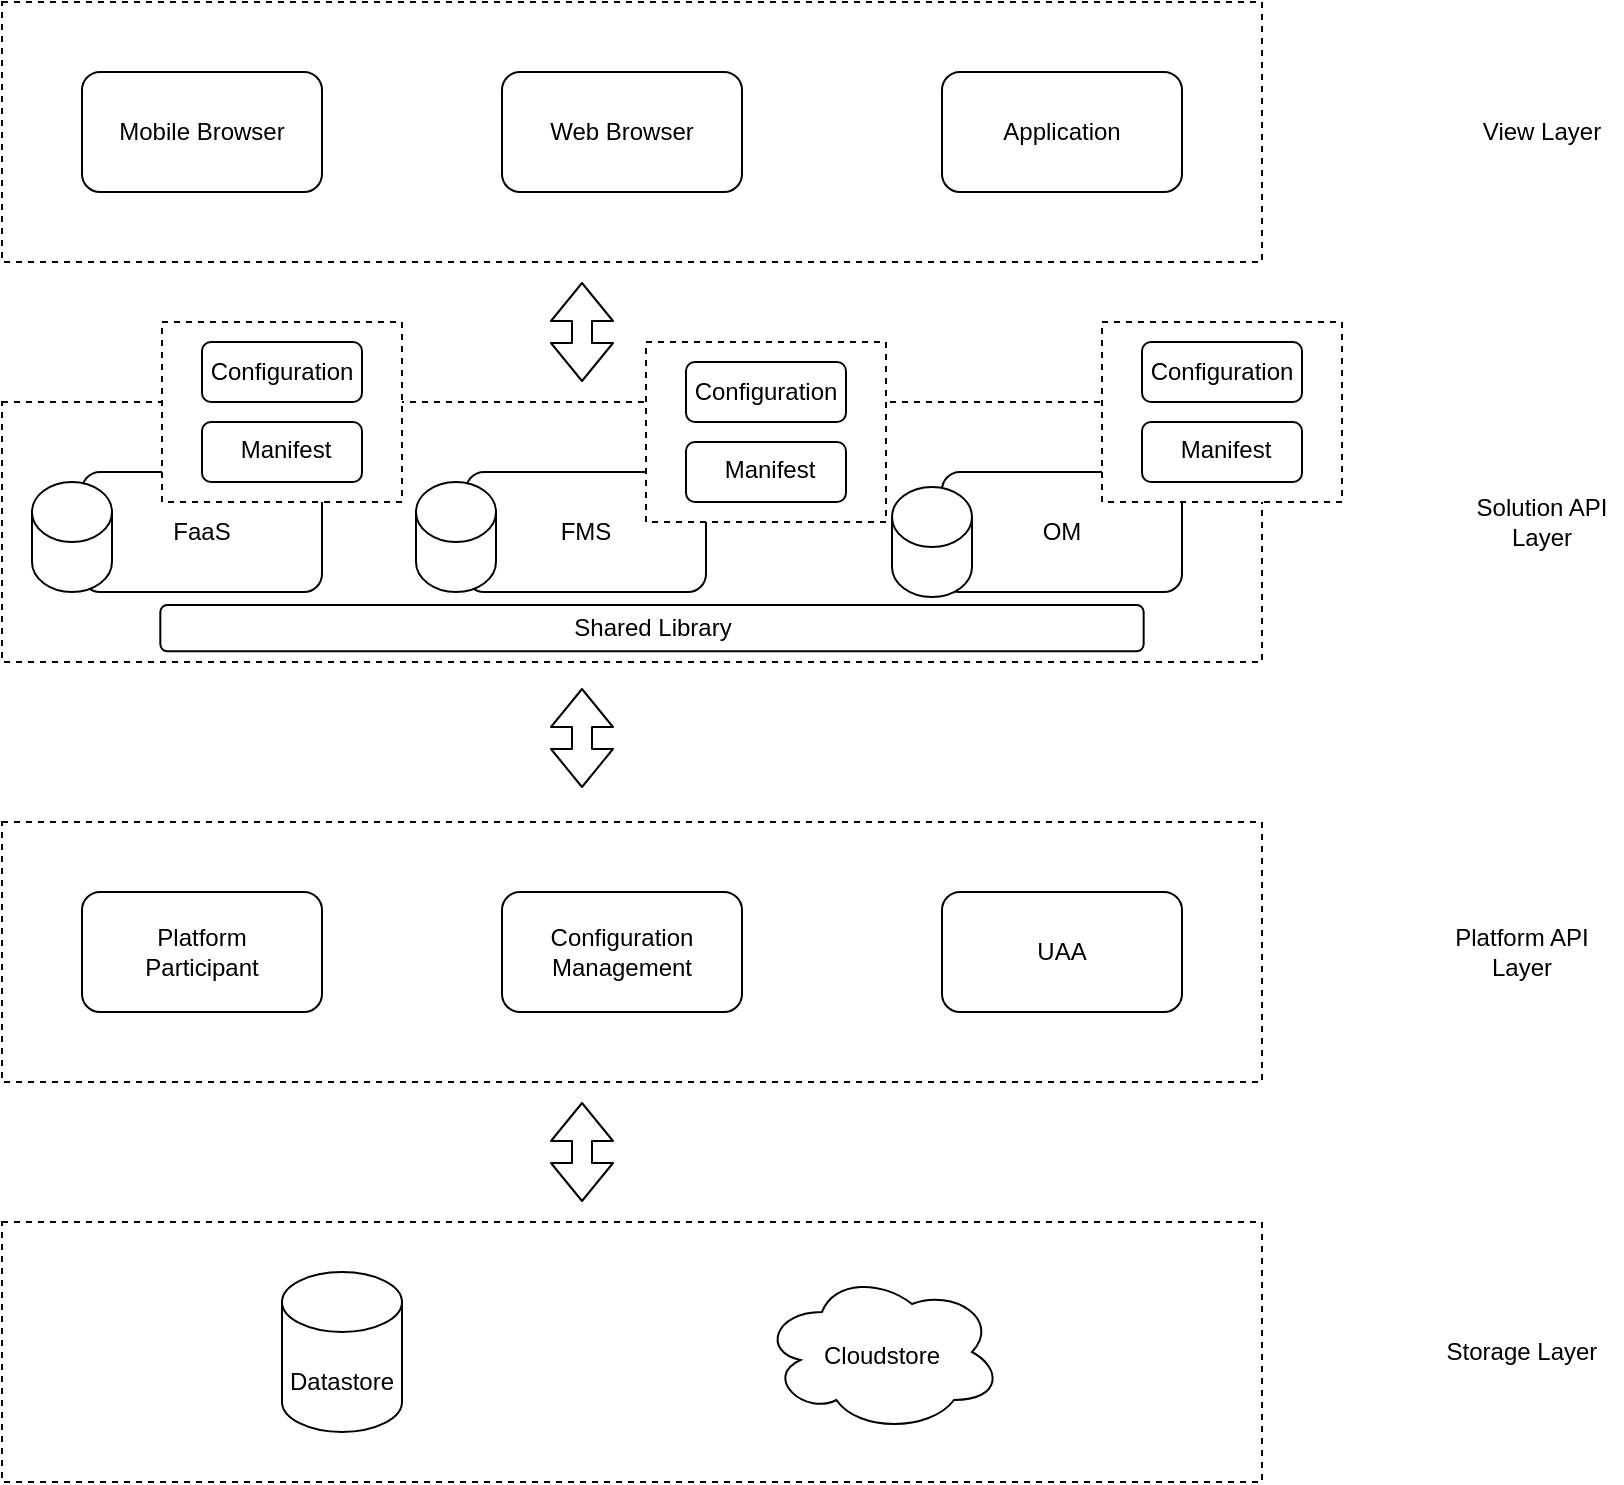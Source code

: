 <mxfile version="14.6.11" type="github">
  <diagram id="d1ab7348-05c3-a1e3-ca4d-12c340fd6b49" name="Page-1">
    <mxGraphModel dx="1350" dy="774" grid="1" gridSize="10" guides="1" tooltips="1" connect="1" arrows="1" fold="1" page="1" pageScale="1" pageWidth="1169" pageHeight="827" background="#ffffff" math="0" shadow="0">
      <root>
        <mxCell id="0" />
        <mxCell id="1" parent="0" />
        <mxCell id="44_QHsM1Jb9pdZEY4SZs-172" value="" style="group" vertex="1" connectable="0" parent="1">
          <mxGeometry x="290" y="140" width="630" height="130" as="geometry" />
        </mxCell>
        <mxCell id="44_QHsM1Jb9pdZEY4SZs-164" value="" style="rounded=0;whiteSpace=wrap;html=1;dashed=1;" vertex="1" parent="44_QHsM1Jb9pdZEY4SZs-172">
          <mxGeometry width="630" height="130" as="geometry" />
        </mxCell>
        <mxCell id="44_QHsM1Jb9pdZEY4SZs-165" value="" style="rounded=1;whiteSpace=wrap;html=1;" vertex="1" parent="44_QHsM1Jb9pdZEY4SZs-172">
          <mxGeometry x="40" y="35" width="120" height="60" as="geometry" />
        </mxCell>
        <mxCell id="44_QHsM1Jb9pdZEY4SZs-166" value="" style="rounded=1;whiteSpace=wrap;html=1;" vertex="1" parent="44_QHsM1Jb9pdZEY4SZs-172">
          <mxGeometry x="250" y="35" width="120" height="60" as="geometry" />
        </mxCell>
        <mxCell id="44_QHsM1Jb9pdZEY4SZs-167" value="" style="rounded=1;whiteSpace=wrap;html=1;" vertex="1" parent="44_QHsM1Jb9pdZEY4SZs-172">
          <mxGeometry x="470" y="35" width="120" height="60" as="geometry" />
        </mxCell>
        <mxCell id="44_QHsM1Jb9pdZEY4SZs-168" value="Mobile Browser" style="text;html=1;strokeColor=none;fillColor=none;align=center;verticalAlign=middle;whiteSpace=wrap;rounded=0;" vertex="1" parent="44_QHsM1Jb9pdZEY4SZs-172">
          <mxGeometry x="55" y="55" width="90" height="20" as="geometry" />
        </mxCell>
        <mxCell id="44_QHsM1Jb9pdZEY4SZs-169" value="Web Browser" style="text;html=1;strokeColor=none;fillColor=none;align=center;verticalAlign=middle;whiteSpace=wrap;rounded=0;" vertex="1" parent="44_QHsM1Jb9pdZEY4SZs-172">
          <mxGeometry x="265" y="55" width="90" height="20" as="geometry" />
        </mxCell>
        <mxCell id="44_QHsM1Jb9pdZEY4SZs-171" value="Application" style="text;html=1;strokeColor=none;fillColor=none;align=center;verticalAlign=middle;whiteSpace=wrap;rounded=0;" vertex="1" parent="44_QHsM1Jb9pdZEY4SZs-172">
          <mxGeometry x="485" y="55" width="90" height="20" as="geometry" />
        </mxCell>
        <mxCell id="44_QHsM1Jb9pdZEY4SZs-173" value="" style="group" vertex="1" connectable="0" parent="1">
          <mxGeometry x="290" y="340" width="630" height="140" as="geometry" />
        </mxCell>
        <mxCell id="44_QHsM1Jb9pdZEY4SZs-174" value="" style="rounded=0;whiteSpace=wrap;html=1;dashed=1;" vertex="1" parent="44_QHsM1Jb9pdZEY4SZs-173">
          <mxGeometry width="630" height="130" as="geometry" />
        </mxCell>
        <mxCell id="44_QHsM1Jb9pdZEY4SZs-175" value="" style="rounded=1;whiteSpace=wrap;html=1;" vertex="1" parent="44_QHsM1Jb9pdZEY4SZs-173">
          <mxGeometry x="40" y="35" width="120" height="60" as="geometry" />
        </mxCell>
        <mxCell id="44_QHsM1Jb9pdZEY4SZs-176" value="" style="rounded=1;whiteSpace=wrap;html=1;" vertex="1" parent="44_QHsM1Jb9pdZEY4SZs-173">
          <mxGeometry x="232" y="35" width="120" height="60" as="geometry" />
        </mxCell>
        <mxCell id="44_QHsM1Jb9pdZEY4SZs-177" value="" style="rounded=1;whiteSpace=wrap;html=1;" vertex="1" parent="44_QHsM1Jb9pdZEY4SZs-173">
          <mxGeometry x="470" y="35" width="120" height="60" as="geometry" />
        </mxCell>
        <mxCell id="44_QHsM1Jb9pdZEY4SZs-178" value="FaaS" style="text;html=1;strokeColor=none;fillColor=none;align=center;verticalAlign=middle;whiteSpace=wrap;rounded=0;" vertex="1" parent="44_QHsM1Jb9pdZEY4SZs-173">
          <mxGeometry x="55" y="55" width="90" height="20" as="geometry" />
        </mxCell>
        <mxCell id="44_QHsM1Jb9pdZEY4SZs-179" value="FMS" style="text;html=1;strokeColor=none;fillColor=none;align=center;verticalAlign=middle;whiteSpace=wrap;rounded=0;" vertex="1" parent="44_QHsM1Jb9pdZEY4SZs-173">
          <mxGeometry x="247" y="55" width="90" height="20" as="geometry" />
        </mxCell>
        <mxCell id="44_QHsM1Jb9pdZEY4SZs-180" value="OM" style="text;html=1;strokeColor=none;fillColor=none;align=center;verticalAlign=middle;whiteSpace=wrap;rounded=0;" vertex="1" parent="44_QHsM1Jb9pdZEY4SZs-173">
          <mxGeometry x="485" y="55" width="90" height="20" as="geometry" />
        </mxCell>
        <mxCell id="44_QHsM1Jb9pdZEY4SZs-209" value="" style="group" vertex="1" connectable="0" parent="44_QHsM1Jb9pdZEY4SZs-173">
          <mxGeometry x="30" y="90" width="590" height="50" as="geometry" />
        </mxCell>
        <mxCell id="44_QHsM1Jb9pdZEY4SZs-206" value="" style="rounded=1;whiteSpace=wrap;html=1;" vertex="1" parent="44_QHsM1Jb9pdZEY4SZs-209">
          <mxGeometry x="49.167" y="11.538" width="491.667" height="23.077" as="geometry" />
        </mxCell>
        <mxCell id="44_QHsM1Jb9pdZEY4SZs-207" value="Shared Library" style="text;html=1;strokeColor=none;fillColor=none;align=center;verticalAlign=middle;whiteSpace=wrap;rounded=0;" vertex="1" parent="44_QHsM1Jb9pdZEY4SZs-209">
          <mxGeometry x="196.667" y="19.231" width="196.667" height="7.692" as="geometry" />
        </mxCell>
        <mxCell id="44_QHsM1Jb9pdZEY4SZs-253" value="" style="group" vertex="1" connectable="0" parent="44_QHsM1Jb9pdZEY4SZs-173">
          <mxGeometry x="340" y="-30" width="120" height="90" as="geometry" />
        </mxCell>
        <mxCell id="44_QHsM1Jb9pdZEY4SZs-223" value="" style="rounded=0;whiteSpace=wrap;html=1;dashed=1;" vertex="1" parent="44_QHsM1Jb9pdZEY4SZs-253">
          <mxGeometry x="-18" width="120.0" height="90" as="geometry" />
        </mxCell>
        <mxCell id="44_QHsM1Jb9pdZEY4SZs-224" value="" style="rounded=1;whiteSpace=wrap;html=1;" vertex="1" parent="44_QHsM1Jb9pdZEY4SZs-253">
          <mxGeometry x="2" y="10" width="80" height="30" as="geometry" />
        </mxCell>
        <mxCell id="44_QHsM1Jb9pdZEY4SZs-225" value="Configuration" style="text;html=1;strokeColor=none;fillColor=none;align=center;verticalAlign=middle;whiteSpace=wrap;rounded=0;" vertex="1" parent="44_QHsM1Jb9pdZEY4SZs-253">
          <mxGeometry x="22" y="18.075" width="40" height="13.846" as="geometry" />
        </mxCell>
        <mxCell id="44_QHsM1Jb9pdZEY4SZs-244" style="edgeStyle=orthogonalEdgeStyle;rounded=0;orthogonalLoop=1;jettySize=auto;html=1;exitX=0.5;exitY=1;exitDx=0;exitDy=0;" edge="1" parent="44_QHsM1Jb9pdZEY4SZs-253" source="44_QHsM1Jb9pdZEY4SZs-224" target="44_QHsM1Jb9pdZEY4SZs-224">
          <mxGeometry x="-10" y="-140" as="geometry" />
        </mxCell>
        <mxCell id="44_QHsM1Jb9pdZEY4SZs-249" value="" style="rounded=1;whiteSpace=wrap;html=1;" vertex="1" parent="44_QHsM1Jb9pdZEY4SZs-253">
          <mxGeometry x="2" y="50" width="80" height="30" as="geometry" />
        </mxCell>
        <mxCell id="44_QHsM1Jb9pdZEY4SZs-250" value="Manifest" style="text;html=1;strokeColor=none;fillColor=none;align=center;verticalAlign=middle;whiteSpace=wrap;rounded=0;" vertex="1" parent="44_QHsM1Jb9pdZEY4SZs-253">
          <mxGeometry x="24" y="56.615" width="40" height="13.846" as="geometry" />
        </mxCell>
        <mxCell id="44_QHsM1Jb9pdZEY4SZs-251" style="edgeStyle=orthogonalEdgeStyle;rounded=0;orthogonalLoop=1;jettySize=auto;html=1;exitX=0.5;exitY=1;exitDx=0;exitDy=0;" edge="1" parent="44_QHsM1Jb9pdZEY4SZs-253" source="44_QHsM1Jb9pdZEY4SZs-249" target="44_QHsM1Jb9pdZEY4SZs-249">
          <mxGeometry y="20" as="geometry" />
        </mxCell>
        <mxCell id="44_QHsM1Jb9pdZEY4SZs-305" value="" style="shape=cylinder3;whiteSpace=wrap;html=1;boundedLbl=1;backgroundOutline=1;size=15;" vertex="1" parent="44_QHsM1Jb9pdZEY4SZs-173">
          <mxGeometry x="15" y="40" width="40" height="55" as="geometry" />
        </mxCell>
        <mxCell id="44_QHsM1Jb9pdZEY4SZs-304" value="" style="shape=cylinder3;whiteSpace=wrap;html=1;boundedLbl=1;backgroundOutline=1;size=15;" vertex="1" parent="44_QHsM1Jb9pdZEY4SZs-173">
          <mxGeometry x="207" y="40" width="40" height="55" as="geometry" />
        </mxCell>
        <mxCell id="44_QHsM1Jb9pdZEY4SZs-280" value="" style="shape=cylinder3;whiteSpace=wrap;html=1;boundedLbl=1;backgroundOutline=1;size=15;" vertex="1" parent="44_QHsM1Jb9pdZEY4SZs-173">
          <mxGeometry x="445" y="42.5" width="40" height="55" as="geometry" />
        </mxCell>
        <mxCell id="44_QHsM1Jb9pdZEY4SZs-181" value="" style="group" vertex="1" connectable="0" parent="1">
          <mxGeometry x="290" y="550" width="630" height="130" as="geometry" />
        </mxCell>
        <mxCell id="44_QHsM1Jb9pdZEY4SZs-182" value="" style="rounded=0;whiteSpace=wrap;html=1;dashed=1;" vertex="1" parent="44_QHsM1Jb9pdZEY4SZs-181">
          <mxGeometry width="630" height="130" as="geometry" />
        </mxCell>
        <mxCell id="44_QHsM1Jb9pdZEY4SZs-183" value="" style="rounded=1;whiteSpace=wrap;html=1;" vertex="1" parent="44_QHsM1Jb9pdZEY4SZs-181">
          <mxGeometry x="40" y="35" width="120" height="60" as="geometry" />
        </mxCell>
        <mxCell id="44_QHsM1Jb9pdZEY4SZs-184" value="" style="rounded=1;whiteSpace=wrap;html=1;" vertex="1" parent="44_QHsM1Jb9pdZEY4SZs-181">
          <mxGeometry x="250" y="35" width="120" height="60" as="geometry" />
        </mxCell>
        <mxCell id="44_QHsM1Jb9pdZEY4SZs-185" value="" style="rounded=1;whiteSpace=wrap;html=1;" vertex="1" parent="44_QHsM1Jb9pdZEY4SZs-181">
          <mxGeometry x="470" y="35" width="120" height="60" as="geometry" />
        </mxCell>
        <mxCell id="44_QHsM1Jb9pdZEY4SZs-186" value="Platform Participant" style="text;html=1;strokeColor=none;fillColor=none;align=center;verticalAlign=middle;whiteSpace=wrap;rounded=0;" vertex="1" parent="44_QHsM1Jb9pdZEY4SZs-181">
          <mxGeometry x="55" y="55" width="90" height="20" as="geometry" />
        </mxCell>
        <mxCell id="44_QHsM1Jb9pdZEY4SZs-187" value="&lt;span&gt;Configuration Management&lt;/span&gt;" style="text;html=1;strokeColor=none;fillColor=none;align=center;verticalAlign=middle;whiteSpace=wrap;rounded=0;" vertex="1" parent="44_QHsM1Jb9pdZEY4SZs-181">
          <mxGeometry x="265" y="55" width="90" height="20" as="geometry" />
        </mxCell>
        <mxCell id="44_QHsM1Jb9pdZEY4SZs-188" value="UAA" style="text;html=1;strokeColor=none;fillColor=none;align=center;verticalAlign=middle;whiteSpace=wrap;rounded=0;" vertex="1" parent="44_QHsM1Jb9pdZEY4SZs-181">
          <mxGeometry x="485" y="55" width="90" height="20" as="geometry" />
        </mxCell>
        <mxCell id="44_QHsM1Jb9pdZEY4SZs-190" value="" style="rounded=0;whiteSpace=wrap;html=1;dashed=1;" vertex="1" parent="1">
          <mxGeometry x="290" y="750" width="630" height="130" as="geometry" />
        </mxCell>
        <mxCell id="44_QHsM1Jb9pdZEY4SZs-197" value="" style="shape=cylinder3;whiteSpace=wrap;html=1;boundedLbl=1;backgroundOutline=1;size=15;" vertex="1" parent="1">
          <mxGeometry x="430" y="775" width="60" height="80" as="geometry" />
        </mxCell>
        <mxCell id="44_QHsM1Jb9pdZEY4SZs-200" value="" style="shape=flexArrow;endArrow=classic;startArrow=classic;html=1;" edge="1" parent="1">
          <mxGeometry width="100" height="100" relative="1" as="geometry">
            <mxPoint x="580" y="330" as="sourcePoint" />
            <mxPoint x="580" y="280" as="targetPoint" />
          </mxGeometry>
        </mxCell>
        <mxCell id="44_QHsM1Jb9pdZEY4SZs-203" value="" style="shape=flexArrow;endArrow=classic;startArrow=classic;html=1;" edge="1" parent="1">
          <mxGeometry width="100" height="100" relative="1" as="geometry">
            <mxPoint x="580" y="533" as="sourcePoint" />
            <mxPoint x="580" y="483" as="targetPoint" />
          </mxGeometry>
        </mxCell>
        <mxCell id="44_QHsM1Jb9pdZEY4SZs-204" value="" style="shape=flexArrow;endArrow=classic;startArrow=classic;html=1;" edge="1" parent="1">
          <mxGeometry width="100" height="100" relative="1" as="geometry">
            <mxPoint x="580" y="740" as="sourcePoint" />
            <mxPoint x="580" y="690" as="targetPoint" />
          </mxGeometry>
        </mxCell>
        <mxCell id="44_QHsM1Jb9pdZEY4SZs-255" value="" style="group" vertex="1" connectable="0" parent="1">
          <mxGeometry x="370" y="300" width="120" height="90" as="geometry" />
        </mxCell>
        <mxCell id="44_QHsM1Jb9pdZEY4SZs-256" value="" style="rounded=0;whiteSpace=wrap;html=1;dashed=1;" vertex="1" parent="44_QHsM1Jb9pdZEY4SZs-255">
          <mxGeometry width="120.0" height="90" as="geometry" />
        </mxCell>
        <mxCell id="44_QHsM1Jb9pdZEY4SZs-257" value="" style="rounded=1;whiteSpace=wrap;html=1;" vertex="1" parent="44_QHsM1Jb9pdZEY4SZs-255">
          <mxGeometry x="20" y="10" width="80" height="30" as="geometry" />
        </mxCell>
        <mxCell id="44_QHsM1Jb9pdZEY4SZs-258" value="Configuration" style="text;html=1;strokeColor=none;fillColor=none;align=center;verticalAlign=middle;whiteSpace=wrap;rounded=0;" vertex="1" parent="44_QHsM1Jb9pdZEY4SZs-255">
          <mxGeometry x="40" y="18.075" width="40" height="13.846" as="geometry" />
        </mxCell>
        <mxCell id="44_QHsM1Jb9pdZEY4SZs-259" style="edgeStyle=orthogonalEdgeStyle;rounded=0;orthogonalLoop=1;jettySize=auto;html=1;exitX=0.5;exitY=1;exitDx=0;exitDy=0;" edge="1" parent="44_QHsM1Jb9pdZEY4SZs-255" source="44_QHsM1Jb9pdZEY4SZs-257" target="44_QHsM1Jb9pdZEY4SZs-257">
          <mxGeometry x="-10" y="-140" as="geometry" />
        </mxCell>
        <mxCell id="44_QHsM1Jb9pdZEY4SZs-260" value="" style="rounded=1;whiteSpace=wrap;html=1;" vertex="1" parent="44_QHsM1Jb9pdZEY4SZs-255">
          <mxGeometry x="20" y="50" width="80" height="30" as="geometry" />
        </mxCell>
        <mxCell id="44_QHsM1Jb9pdZEY4SZs-261" value="Manifest" style="text;html=1;strokeColor=none;fillColor=none;align=center;verticalAlign=middle;whiteSpace=wrap;rounded=0;" vertex="1" parent="44_QHsM1Jb9pdZEY4SZs-255">
          <mxGeometry x="42" y="56.615" width="40" height="13.846" as="geometry" />
        </mxCell>
        <mxCell id="44_QHsM1Jb9pdZEY4SZs-262" style="edgeStyle=orthogonalEdgeStyle;rounded=0;orthogonalLoop=1;jettySize=auto;html=1;exitX=0.5;exitY=1;exitDx=0;exitDy=0;" edge="1" parent="44_QHsM1Jb9pdZEY4SZs-255" source="44_QHsM1Jb9pdZEY4SZs-260" target="44_QHsM1Jb9pdZEY4SZs-260">
          <mxGeometry y="20" as="geometry" />
        </mxCell>
        <mxCell id="44_QHsM1Jb9pdZEY4SZs-263" value="" style="group" vertex="1" connectable="0" parent="1">
          <mxGeometry x="840" y="300" width="120" height="90" as="geometry" />
        </mxCell>
        <mxCell id="44_QHsM1Jb9pdZEY4SZs-264" value="" style="rounded=0;whiteSpace=wrap;html=1;dashed=1;" vertex="1" parent="44_QHsM1Jb9pdZEY4SZs-263">
          <mxGeometry width="120.0" height="90" as="geometry" />
        </mxCell>
        <mxCell id="44_QHsM1Jb9pdZEY4SZs-265" value="" style="rounded=1;whiteSpace=wrap;html=1;" vertex="1" parent="44_QHsM1Jb9pdZEY4SZs-263">
          <mxGeometry x="20" y="10" width="80" height="30" as="geometry" />
        </mxCell>
        <mxCell id="44_QHsM1Jb9pdZEY4SZs-266" value="Configuration" style="text;html=1;strokeColor=none;fillColor=none;align=center;verticalAlign=middle;whiteSpace=wrap;rounded=0;" vertex="1" parent="44_QHsM1Jb9pdZEY4SZs-263">
          <mxGeometry x="40" y="18.075" width="40" height="13.846" as="geometry" />
        </mxCell>
        <mxCell id="44_QHsM1Jb9pdZEY4SZs-267" style="edgeStyle=orthogonalEdgeStyle;rounded=0;orthogonalLoop=1;jettySize=auto;html=1;exitX=0.5;exitY=1;exitDx=0;exitDy=0;" edge="1" parent="44_QHsM1Jb9pdZEY4SZs-263" source="44_QHsM1Jb9pdZEY4SZs-265" target="44_QHsM1Jb9pdZEY4SZs-265">
          <mxGeometry x="-10" y="-140" as="geometry" />
        </mxCell>
        <mxCell id="44_QHsM1Jb9pdZEY4SZs-268" value="" style="rounded=1;whiteSpace=wrap;html=1;" vertex="1" parent="44_QHsM1Jb9pdZEY4SZs-263">
          <mxGeometry x="20" y="50" width="80" height="30" as="geometry" />
        </mxCell>
        <mxCell id="44_QHsM1Jb9pdZEY4SZs-269" value="Manifest" style="text;html=1;strokeColor=none;fillColor=none;align=center;verticalAlign=middle;whiteSpace=wrap;rounded=0;" vertex="1" parent="44_QHsM1Jb9pdZEY4SZs-263">
          <mxGeometry x="42" y="56.615" width="40" height="13.846" as="geometry" />
        </mxCell>
        <mxCell id="44_QHsM1Jb9pdZEY4SZs-270" style="edgeStyle=orthogonalEdgeStyle;rounded=0;orthogonalLoop=1;jettySize=auto;html=1;exitX=0.5;exitY=1;exitDx=0;exitDy=0;" edge="1" parent="44_QHsM1Jb9pdZEY4SZs-263" source="44_QHsM1Jb9pdZEY4SZs-268" target="44_QHsM1Jb9pdZEY4SZs-268">
          <mxGeometry y="20" as="geometry" />
        </mxCell>
        <mxCell id="44_QHsM1Jb9pdZEY4SZs-271" value="" style="ellipse;shape=cloud;whiteSpace=wrap;html=1;" vertex="1" parent="1">
          <mxGeometry x="670" y="775" width="120" height="80" as="geometry" />
        </mxCell>
        <mxCell id="44_QHsM1Jb9pdZEY4SZs-272" value="View Layer" style="text;html=1;strokeColor=none;fillColor=none;align=center;verticalAlign=middle;whiteSpace=wrap;rounded=0;" vertex="1" parent="1">
          <mxGeometry x="1020" y="195" width="80" height="20" as="geometry" />
        </mxCell>
        <mxCell id="44_QHsM1Jb9pdZEY4SZs-273" value="Solution API Layer" style="text;html=1;strokeColor=none;fillColor=none;align=center;verticalAlign=middle;whiteSpace=wrap;rounded=0;" vertex="1" parent="1">
          <mxGeometry x="1020" y="390" width="80" height="20" as="geometry" />
        </mxCell>
        <mxCell id="44_QHsM1Jb9pdZEY4SZs-274" value="Platform API Layer" style="text;html=1;strokeColor=none;fillColor=none;align=center;verticalAlign=middle;whiteSpace=wrap;rounded=0;" vertex="1" parent="1">
          <mxGeometry x="1010" y="605" width="80" height="20" as="geometry" />
        </mxCell>
        <mxCell id="44_QHsM1Jb9pdZEY4SZs-275" value="Storage Layer" style="text;html=1;strokeColor=none;fillColor=none;align=center;verticalAlign=middle;whiteSpace=wrap;rounded=0;" vertex="1" parent="1">
          <mxGeometry x="1010" y="805" width="80" height="20" as="geometry" />
        </mxCell>
        <mxCell id="44_QHsM1Jb9pdZEY4SZs-276" value="Datastore" style="text;html=1;strokeColor=none;fillColor=none;align=center;verticalAlign=middle;whiteSpace=wrap;rounded=0;" vertex="1" parent="1">
          <mxGeometry x="440" y="820" width="40" height="20" as="geometry" />
        </mxCell>
        <mxCell id="44_QHsM1Jb9pdZEY4SZs-277" value="Cloudstore" style="text;html=1;strokeColor=none;fillColor=none;align=center;verticalAlign=middle;whiteSpace=wrap;rounded=0;" vertex="1" parent="1">
          <mxGeometry x="710" y="807" width="40" height="20" as="geometry" />
        </mxCell>
      </root>
    </mxGraphModel>
  </diagram>
</mxfile>
